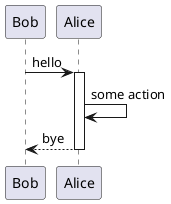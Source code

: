 @startuml
'return命令为了生成返回的消息，
'返回的点就是最近激活的生命线

Bob -> Alice : hello
activate Alice
Alice -> Alice : some action
return bye

@enduml